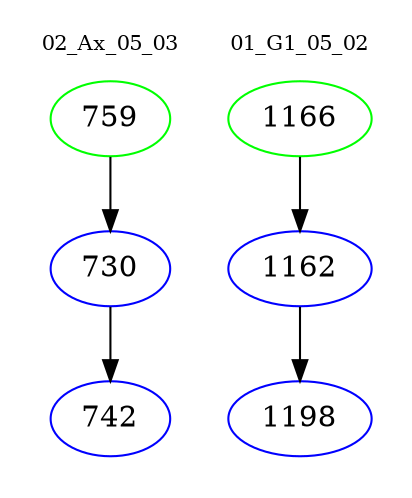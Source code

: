 digraph{
subgraph cluster_0 {
color = white
label = "02_Ax_05_03";
fontsize=10;
T0_759 [label="759", color="green"]
T0_759 -> T0_730 [color="black"]
T0_730 [label="730", color="blue"]
T0_730 -> T0_742 [color="black"]
T0_742 [label="742", color="blue"]
}
subgraph cluster_1 {
color = white
label = "01_G1_05_02";
fontsize=10;
T1_1166 [label="1166", color="green"]
T1_1166 -> T1_1162 [color="black"]
T1_1162 [label="1162", color="blue"]
T1_1162 -> T1_1198 [color="black"]
T1_1198 [label="1198", color="blue"]
}
}

